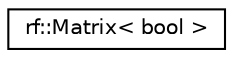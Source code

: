 digraph "Graphical Class Hierarchy"
{
  edge [fontname="Helvetica",fontsize="10",labelfontname="Helvetica",labelfontsize="10"];
  node [fontname="Helvetica",fontsize="10",shape=record];
  rankdir="LR";
  Node0 [label="rf::Matrix\< bool \>",height=0.2,width=0.4,color="black", fillcolor="white", style="filled",URL="$classrf_1_1_matrix.html"];
}
